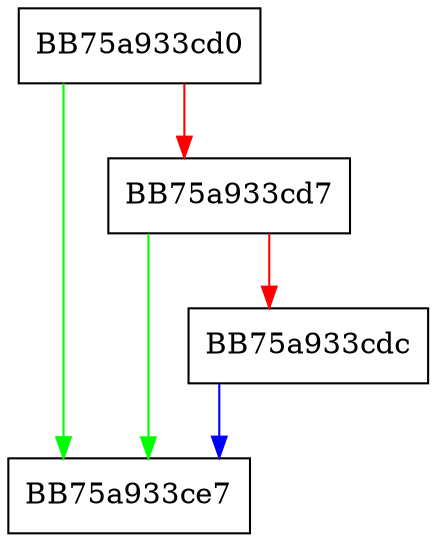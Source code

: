 digraph diff_time_with_current_time {
  node [shape="box"];
  graph [splines=ortho];
  BB75a933cd0 -> BB75a933ce7 [color="green"];
  BB75a933cd0 -> BB75a933cd7 [color="red"];
  BB75a933cd7 -> BB75a933ce7 [color="green"];
  BB75a933cd7 -> BB75a933cdc [color="red"];
  BB75a933cdc -> BB75a933ce7 [color="blue"];
}